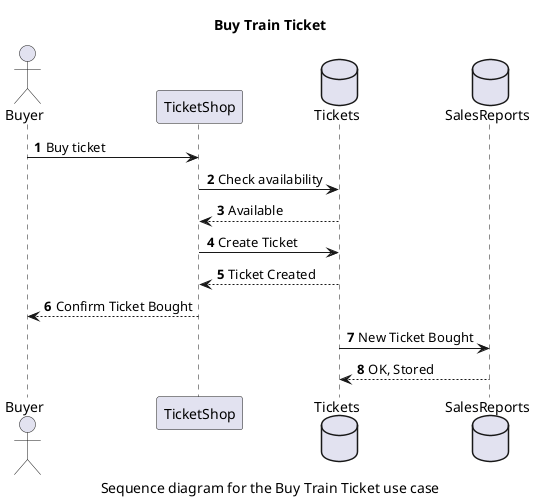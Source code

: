 @startuml

title "Buy Train Ticket"
caption "Sequence diagram for the Buy Train Ticket use case"

actor Buyer
participant TicketShop
database Tickets
database SalesReports

autonumber
Buyer -> TicketShop: Buy ticket
TicketShop -> Tickets: Check availability
Tickets --> TicketShop: Available
TicketShop -> Tickets: Create Ticket
Tickets --> TicketShop: Ticket Created
TicketShop --> Buyer: Confirm Ticket Bought
Tickets -> SalesReports: New Ticket Bought
SalesReports --> Tickets: OK, Stored

@enduml
